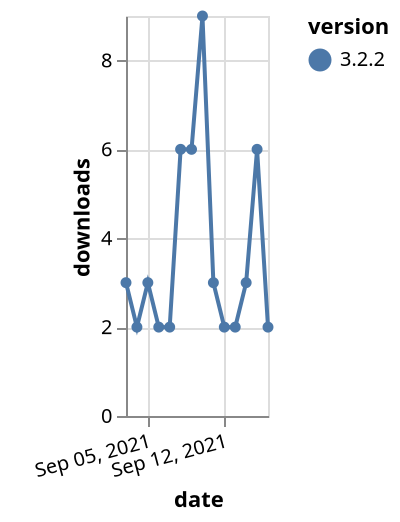 {"$schema": "https://vega.github.io/schema/vega-lite/v5.json", "description": "A simple bar chart with embedded data.", "data": {"values": [{"date": "2021-09-03", "total": 5882, "delta": 3, "version": "3.2.2"}, {"date": "2021-09-04", "total": 5884, "delta": 2, "version": "3.2.2"}, {"date": "2021-09-05", "total": 5887, "delta": 3, "version": "3.2.2"}, {"date": "2021-09-06", "total": 5889, "delta": 2, "version": "3.2.2"}, {"date": "2021-09-07", "total": 5891, "delta": 2, "version": "3.2.2"}, {"date": "2021-09-08", "total": 5897, "delta": 6, "version": "3.2.2"}, {"date": "2021-09-09", "total": 5903, "delta": 6, "version": "3.2.2"}, {"date": "2021-09-10", "total": 5912, "delta": 9, "version": "3.2.2"}, {"date": "2021-09-11", "total": 5915, "delta": 3, "version": "3.2.2"}, {"date": "2021-09-12", "total": 5917, "delta": 2, "version": "3.2.2"}, {"date": "2021-09-13", "total": 5919, "delta": 2, "version": "3.2.2"}, {"date": "2021-09-14", "total": 5922, "delta": 3, "version": "3.2.2"}, {"date": "2021-09-15", "total": 5928, "delta": 6, "version": "3.2.2"}, {"date": "2021-09-16", "total": 5930, "delta": 2, "version": "3.2.2"}]}, "width": "container", "mark": {"type": "line", "point": {"filled": true}}, "encoding": {"x": {"field": "date", "type": "temporal", "timeUnit": "yearmonthdate", "title": "date", "axis": {"labelAngle": -15}}, "y": {"field": "delta", "type": "quantitative", "title": "downloads"}, "color": {"field": "version", "type": "nominal"}, "tooltip": {"field": "delta"}}}